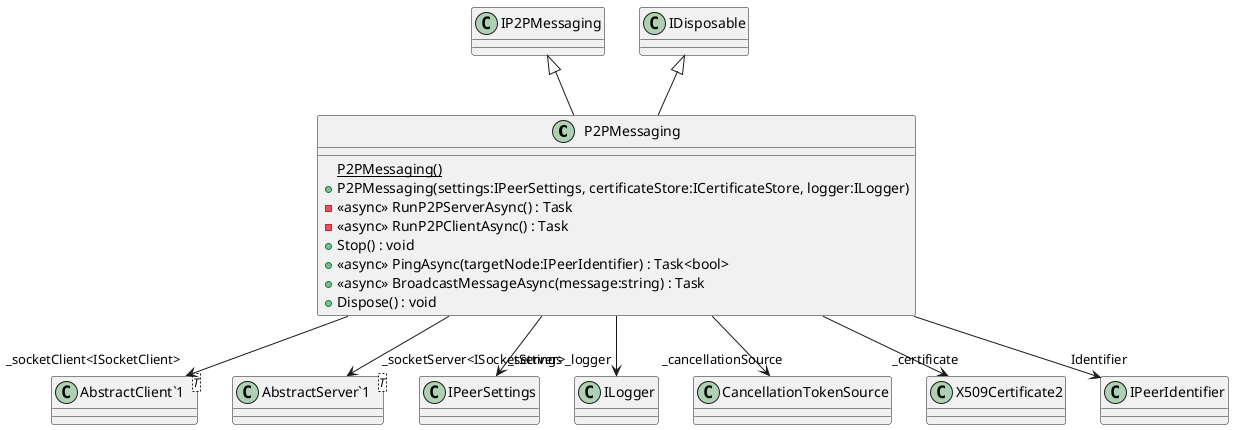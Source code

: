 @startuml
class P2PMessaging {
    {static} P2PMessaging()
    + P2PMessaging(settings:IPeerSettings, certificateStore:ICertificateStore, logger:ILogger)
    - <<async>> RunP2PServerAsync() : Task
    - <<async>> RunP2PClientAsync() : Task
    + Stop() : void
    + <<async>> PingAsync(targetNode:IPeerIdentifier) : Task<bool>
    + <<async>> BroadcastMessageAsync(message:string) : Task
    + Dispose() : void
}
class "AbstractClient`1"<T> {
}
class "AbstractServer`1"<T> {
}
IP2PMessaging <|-- P2PMessaging
IDisposable <|-- P2PMessaging
P2PMessaging --> "_settings" IPeerSettings
P2PMessaging --> "_logger" ILogger
P2PMessaging --> "_cancellationSource" CancellationTokenSource
P2PMessaging --> "_certificate" X509Certificate2
P2PMessaging --> "_socketClient<ISocketClient>" "AbstractClient`1"
P2PMessaging --> "_socketServer<ISocketServer>" "AbstractServer`1"
P2PMessaging --> "Identifier" IPeerIdentifier
@enduml
